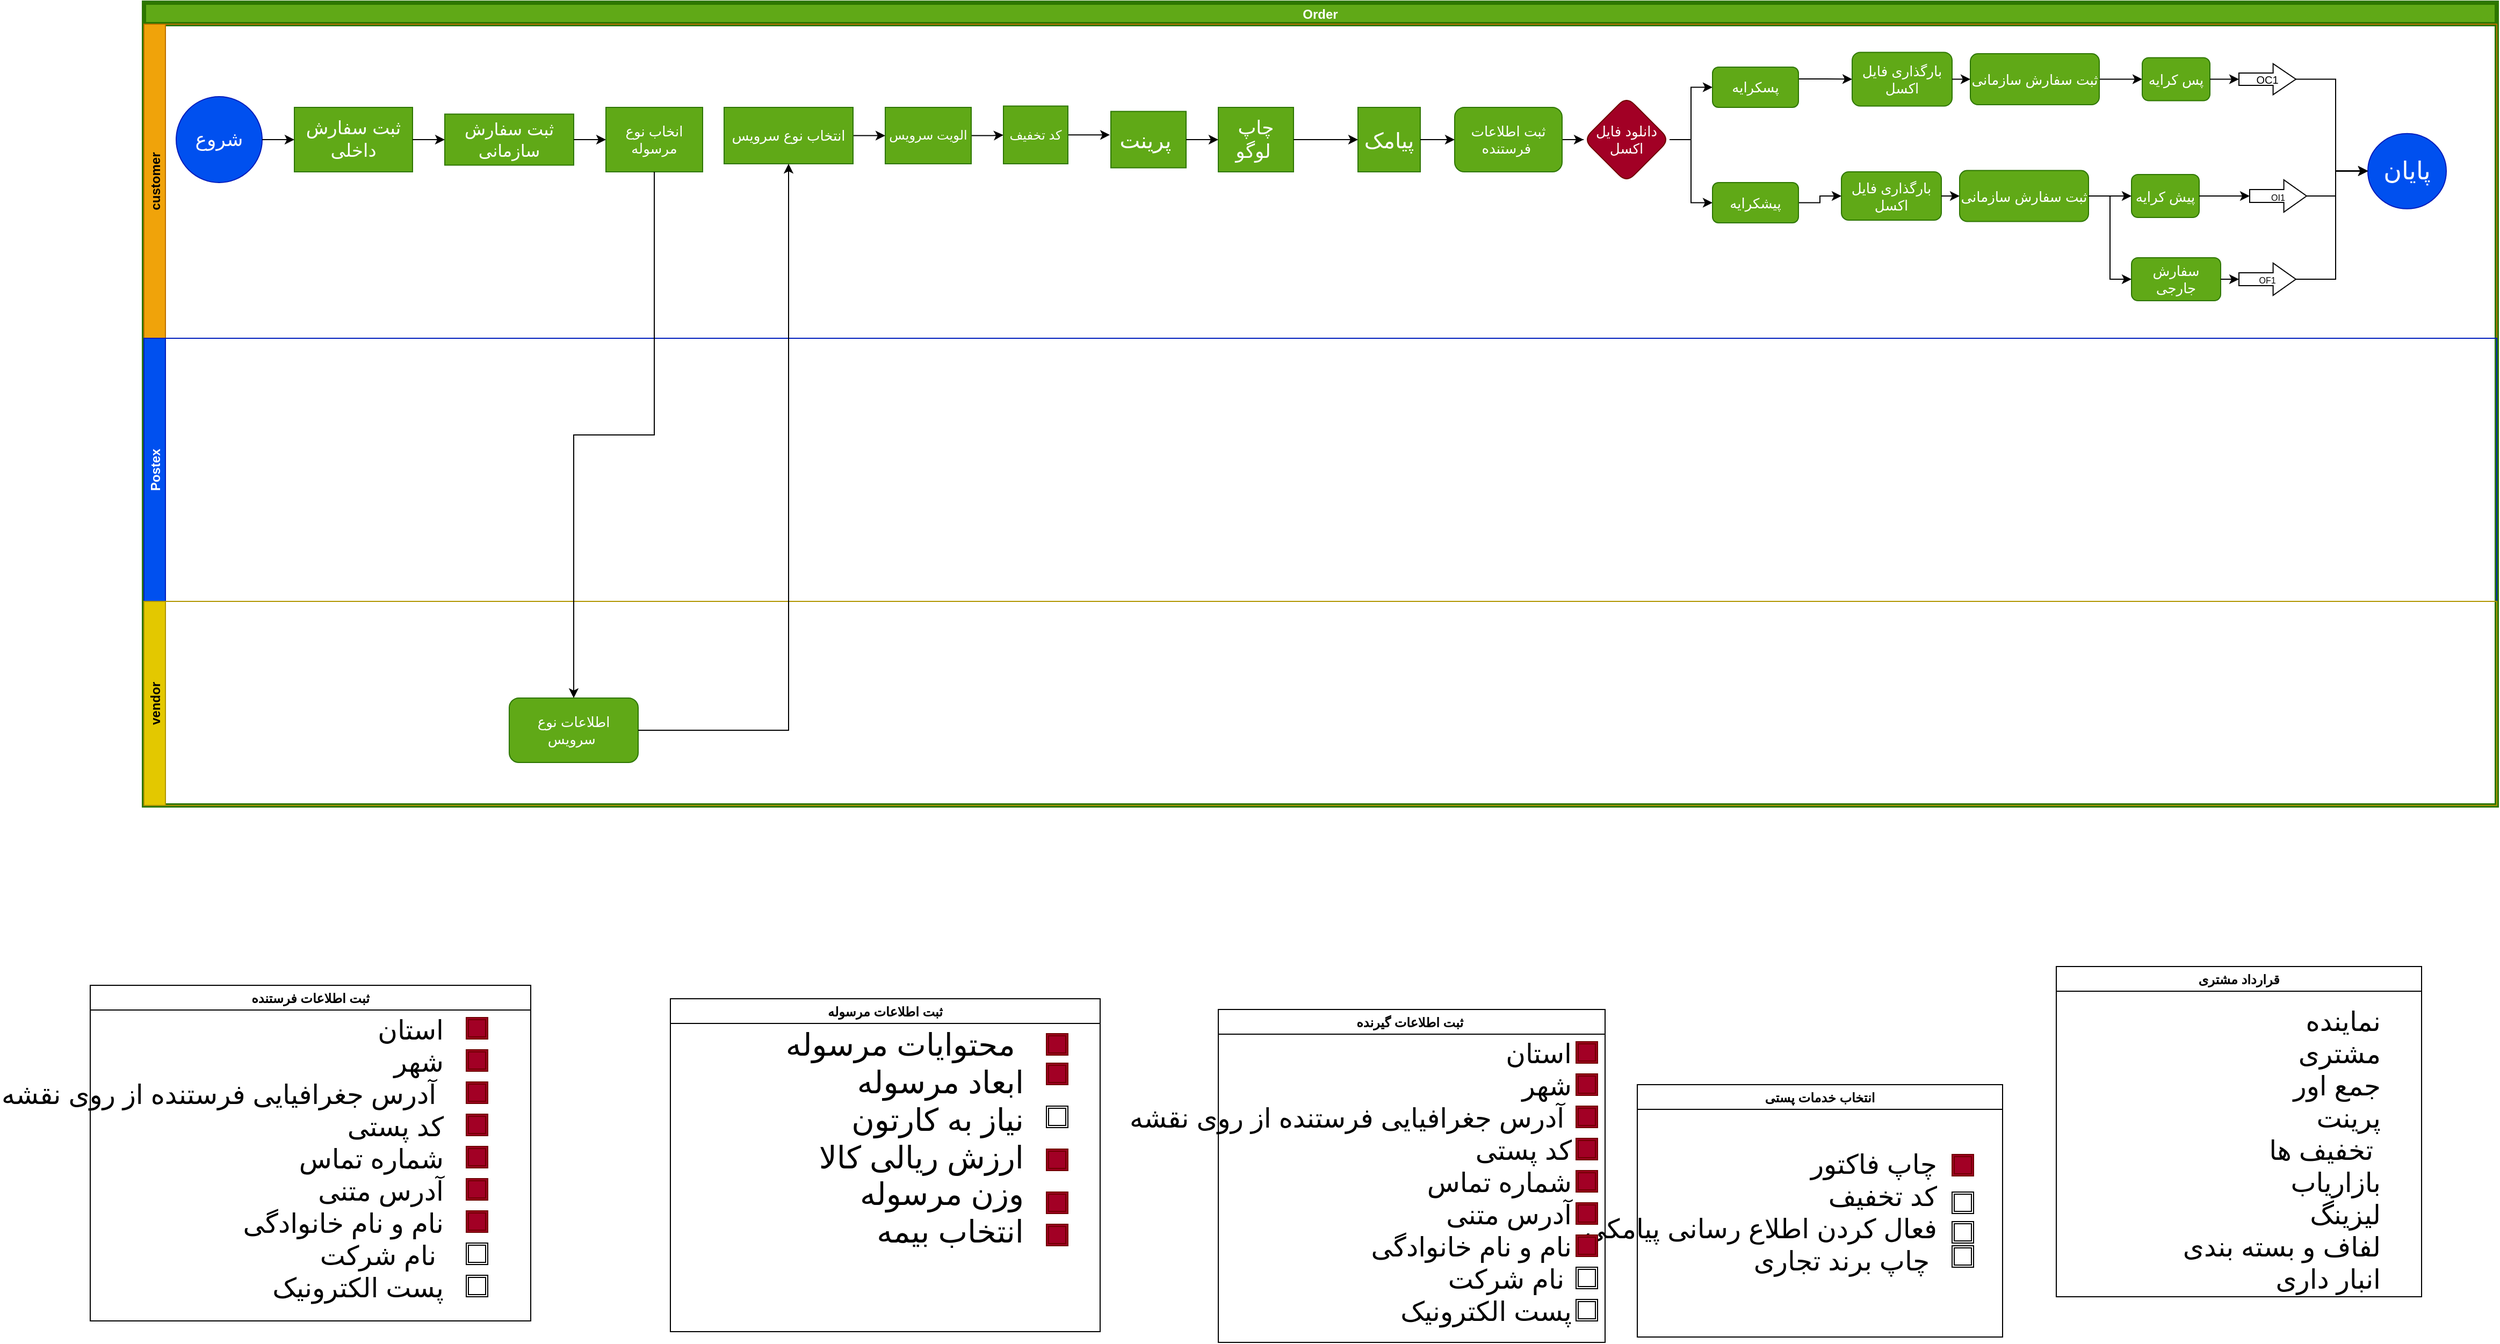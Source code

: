 <mxfile>
    <diagram id="q_1GzFXoEfmdgfm3SA6E" name="Page-1">
        <mxGraphModel dx="732" dy="567" grid="1" gridSize="10" guides="1" tooltips="1" connect="1" arrows="1" fold="1" page="1" pageScale="1" pageWidth="2336" pageHeight="1654" math="0" shadow="0">
            <root>
                <mxCell id="0"/>
                <mxCell id="1" parent="0"/>
                <mxCell id="2" value="Order" style="swimlane;childLayout=stackLayout;resizeParent=1;resizeParentMax=0;horizontal=1;startSize=20;horizontalStack=0;strokeColor=#2D7600;fillColor=#60a917;fontColor=#ffffff;strokeWidth=4;shadow=0;rounded=0;" parent="1" vertex="1">
                    <mxGeometry x="110" y="92.5" width="2190" height="747.5" as="geometry"/>
                </mxCell>
                <mxCell id="13" value="customer" style="swimlane;startSize=20;horizontal=0;fillColor=#f0a30a;fontColor=#000000;strokeColor=#BD7000;" parent="2" vertex="1">
                    <mxGeometry y="20" width="2190" height="292.5" as="geometry">
                        <mxRectangle x="20" width="1860" height="20" as="alternateBounds"/>
                    </mxGeometry>
                </mxCell>
                <mxCell id="18" style="edgeStyle=orthogonalEdgeStyle;rounded=0;orthogonalLoop=1;jettySize=auto;html=1;exitX=0.5;exitY=0;exitDx=0;exitDy=0;entryX=0.5;entryY=0;entryDx=0;entryDy=0;" parent="13" edge="1">
                    <mxGeometry relative="1" as="geometry">
                        <mxPoint x="1108" y="55" as="sourcePoint"/>
                    </mxGeometry>
                </mxCell>
                <mxCell id="111" value="&lt;font style=&quot;font-size: 18px&quot;&gt;چاپ لوگو&amp;nbsp;&lt;/font&gt;" style="whiteSpace=wrap;html=1;fontSize=13;fontColor=#ffffff;strokeColor=#2D7600;fillColor=#60a917;" parent="13" vertex="1">
                    <mxGeometry x="1000" y="77.5" width="70" height="60" as="geometry"/>
                </mxCell>
                <mxCell id="109" value="&lt;font style=&quot;font-size: 20px&quot;&gt;پرینت&amp;nbsp;&lt;/font&gt;" style="whiteSpace=wrap;html=1;fontSize=13;fontColor=#ffffff;strokeColor=#2D7600;fillColor=#60a917;" parent="13" vertex="1">
                    <mxGeometry x="900" y="81.25" width="70" height="52.5" as="geometry"/>
                </mxCell>
                <mxCell id="108" value="" style="edgeStyle=orthogonalEdgeStyle;rounded=0;orthogonalLoop=1;jettySize=auto;html=1;" parent="13" source="109" target="111" edge="1">
                    <mxGeometry relative="1" as="geometry"/>
                </mxCell>
                <mxCell id="238" value="" style="edgeStyle=orthogonalEdgeStyle;rounded=0;orthogonalLoop=1;jettySize=auto;html=1;" parent="13" source="222" target="237" edge="1">
                    <mxGeometry relative="1" as="geometry"/>
                </mxCell>
                <mxCell id="222" value="الویت سرویس" style="rounded=0;whiteSpace=wrap;html=1;fillColor=#60a917;strokeColor=#2D7600;fontColor=#ffffff;" parent="13" vertex="1">
                    <mxGeometry x="690" y="77.5" width="80" height="52.5" as="geometry"/>
                </mxCell>
                <mxCell id="223" value="انخاب نوع مرسوله" style="whiteSpace=wrap;html=1;fontSize=13;fontColor=#ffffff;strokeColor=#2D7600;fillColor=#60a917;" parent="13" vertex="1">
                    <mxGeometry x="430" y="77.5" width="90" height="60" as="geometry"/>
                </mxCell>
                <mxCell id="226" style="edgeStyle=orthogonalEdgeStyle;rounded=0;orthogonalLoop=1;jettySize=auto;html=1;exitX=1;exitY=0.5;exitDx=0;exitDy=0;" parent="13" source="115" target="222" edge="1">
                    <mxGeometry relative="1" as="geometry"/>
                </mxCell>
                <mxCell id="115" value="انتخاب نوع سرویس" style="whiteSpace=wrap;html=1;fontSize=13;fontColor=#ffffff;strokeColor=#2D7600;fillColor=#60a917;" parent="13" vertex="1">
                    <mxGeometry x="540" y="77.5" width="120" height="52.5" as="geometry"/>
                </mxCell>
                <mxCell id="102" value="&lt;font style=&quot;font-size: 18px&quot;&gt;شروع&lt;/font&gt;" style="ellipse;whiteSpace=wrap;html=1;aspect=fixed;fontSize=13;fillColor=#0050ef;strokeColor=#001DBC;fontColor=#ffffff;" parent="13" vertex="1">
                    <mxGeometry x="30" y="67.5" width="80" height="80" as="geometry"/>
                </mxCell>
                <mxCell id="104" value="&lt;font style=&quot;font-size: 17px&quot;&gt;ثبت سفارش داخلی&lt;/font&gt;" style="whiteSpace=wrap;html=1;fontSize=13;fontColor=#ffffff;strokeColor=#2D7600;fillColor=#60a917;" parent="13" vertex="1">
                    <mxGeometry x="140" y="77.5" width="110" height="60" as="geometry"/>
                </mxCell>
                <mxCell id="101" value="" style="edgeStyle=orthogonalEdgeStyle;rounded=0;orthogonalLoop=1;jettySize=auto;html=1;fontSize=13;" parent="13" source="102" target="104" edge="1">
                    <mxGeometry relative="1" as="geometry"/>
                </mxCell>
                <mxCell id="105" value="&lt;font style=&quot;font-size: 16px&quot;&gt;ثبت سفارش سازمانی&lt;/font&gt;" style="whiteSpace=wrap;html=1;fontSize=13;fontColor=#ffffff;strokeColor=#2D7600;fillColor=#60a917;" parent="13" vertex="1">
                    <mxGeometry x="280" y="83.75" width="120" height="47.5" as="geometry"/>
                </mxCell>
                <mxCell id="103" value="" style="edgeStyle=orthogonalEdgeStyle;rounded=0;orthogonalLoop=1;jettySize=auto;html=1;fontSize=13;" parent="13" source="104" target="105" edge="1">
                    <mxGeometry relative="1" as="geometry"/>
                </mxCell>
                <mxCell id="224" value="" style="edgeStyle=orthogonalEdgeStyle;rounded=0;orthogonalLoop=1;jettySize=auto;html=1;" parent="13" source="105" target="223" edge="1">
                    <mxGeometry relative="1" as="geometry"/>
                </mxCell>
                <mxCell id="113" value="&lt;font face=&quot;helvetica&quot;&gt;&lt;span style=&quot;font-size: 20px&quot;&gt;پیامک&lt;/span&gt;&lt;/font&gt;" style="whiteSpace=wrap;html=1;fontSize=13;fontColor=#ffffff;strokeColor=#2D7600;fillColor=#60a917;" parent="13" vertex="1">
                    <mxGeometry x="1130" y="77.5" width="58" height="60" as="geometry"/>
                </mxCell>
                <mxCell id="110" value="" style="edgeStyle=orthogonalEdgeStyle;rounded=0;orthogonalLoop=1;jettySize=auto;html=1;" parent="13" source="111" target="113" edge="1">
                    <mxGeometry relative="1" as="geometry"/>
                </mxCell>
                <mxCell id="228" value="" style="edgeStyle=orthogonalEdgeStyle;rounded=0;orthogonalLoop=1;jettySize=auto;html=1;" parent="13" source="107" target="227" edge="1">
                    <mxGeometry relative="1" as="geometry"/>
                </mxCell>
                <mxCell id="107" value="ثبت اطلاعات فرستنده&amp;nbsp;" style="whiteSpace=wrap;html=1;rounded=1;fontSize=13;fontColor=#ffffff;strokeColor=#2D7600;fillColor=#60a917;" parent="13" vertex="1">
                    <mxGeometry x="1220" y="77.5" width="100" height="60" as="geometry"/>
                </mxCell>
                <mxCell id="112" style="edgeStyle=orthogonalEdgeStyle;rounded=0;orthogonalLoop=1;jettySize=auto;html=1;exitX=1;exitY=0.5;exitDx=0;exitDy=0;entryX=0;entryY=0.5;entryDx=0;entryDy=0;" parent="13" source="113" target="107" edge="1">
                    <mxGeometry relative="1" as="geometry"/>
                </mxCell>
                <mxCell id="122" value="بارگذاری فایل اکسل" style="whiteSpace=wrap;html=1;rounded=1;fontSize=13;fontColor=#ffffff;strokeColor=#2D7600;fillColor=#60a917;" parent="13" vertex="1">
                    <mxGeometry x="1580" y="137.5" width="93" height="45" as="geometry"/>
                </mxCell>
                <mxCell id="128" value="ثبت سفارش سازمانی" style="whiteSpace=wrap;html=1;rounded=1;fontSize=13;fontColor=#ffffff;strokeColor=#2D7600;fillColor=#60a917;" parent="13" vertex="1">
                    <mxGeometry x="1690" y="136.25" width="120" height="47.5" as="geometry"/>
                </mxCell>
                <mxCell id="121" style="edgeStyle=orthogonalEdgeStyle;rounded=0;orthogonalLoop=1;jettySize=auto;html=1;exitX=1;exitY=0.5;exitDx=0;exitDy=0;entryX=0;entryY=0.5;entryDx=0;entryDy=0;" parent="13" source="122" target="128" edge="1">
                    <mxGeometry relative="1" as="geometry"/>
                </mxCell>
                <mxCell id="230" value="" style="edgeStyle=orthogonalEdgeStyle;rounded=0;orthogonalLoop=1;jettySize=auto;html=1;" parent="13" source="227" target="229" edge="1">
                    <mxGeometry relative="1" as="geometry"/>
                </mxCell>
                <mxCell id="232" style="edgeStyle=orthogonalEdgeStyle;rounded=0;orthogonalLoop=1;jettySize=auto;html=1;exitX=1;exitY=0.5;exitDx=0;exitDy=0;entryX=0;entryY=0.5;entryDx=0;entryDy=0;" parent="13" source="227" target="231" edge="1">
                    <mxGeometry relative="1" as="geometry"/>
                </mxCell>
                <mxCell id="227" value="دانلود فایل اکسل" style="rhombus;whiteSpace=wrap;html=1;rounded=1;fontSize=13;fontColor=#ffffff;strokeColor=#6F0000;fillColor=#a20025;" parent="13" vertex="1">
                    <mxGeometry x="1340" y="67.5" width="80" height="80" as="geometry"/>
                </mxCell>
                <mxCell id="243" style="edgeStyle=orthogonalEdgeStyle;rounded=0;orthogonalLoop=1;jettySize=auto;html=1;exitX=1;exitY=0.5;exitDx=0;exitDy=0;entryX=0;entryY=0.5;entryDx=0;entryDy=0;" parent="13" source="229" target="240" edge="1">
                    <mxGeometry relative="1" as="geometry">
                        <Array as="points">
                            <mxPoint x="1540" y="51"/>
                            <mxPoint x="1565" y="51"/>
                        </Array>
                    </mxGeometry>
                </mxCell>
                <mxCell id="229" value="پسکرایه" style="whiteSpace=wrap;html=1;rounded=1;fontSize=13;fontColor=#ffffff;strokeColor=#2D7600;fillColor=#60a917;" parent="13" vertex="1">
                    <mxGeometry x="1460" y="40" width="80" height="37.5" as="geometry"/>
                </mxCell>
                <mxCell id="247" style="edgeStyle=orthogonalEdgeStyle;rounded=0;orthogonalLoop=1;jettySize=auto;html=1;exitX=1;exitY=0.5;exitDx=0;exitDy=0;entryX=0;entryY=0.5;entryDx=0;entryDy=0;" parent="13" source="231" target="122" edge="1">
                    <mxGeometry relative="1" as="geometry"/>
                </mxCell>
                <mxCell id="231" value="پیشکرایه" style="whiteSpace=wrap;html=1;rounded=1;fontSize=13;fontColor=#ffffff;strokeColor=#2D7600;fillColor=#60a917;" parent="13" vertex="1">
                    <mxGeometry x="1460" y="147.5" width="80" height="37.5" as="geometry"/>
                </mxCell>
                <mxCell id="239" style="edgeStyle=orthogonalEdgeStyle;rounded=0;orthogonalLoop=1;jettySize=auto;html=1;exitX=1;exitY=0.5;exitDx=0;exitDy=0;entryX=-0.013;entryY=0.425;entryDx=0;entryDy=0;entryPerimeter=0;" parent="13" source="237" target="109" edge="1">
                    <mxGeometry relative="1" as="geometry"/>
                </mxCell>
                <mxCell id="237" value="کد تخفیف" style="whiteSpace=wrap;html=1;rounded=0;fontColor=#ffffff;strokeColor=#2D7600;fillColor=#60a917;" parent="13" vertex="1">
                    <mxGeometry x="800" y="76.25" width="60" height="53.75" as="geometry"/>
                </mxCell>
                <mxCell id="240" value="بارگذاری فایل اکسل" style="whiteSpace=wrap;html=1;rounded=1;fontSize=13;fontColor=#ffffff;strokeColor=#2D7600;fillColor=#60a917;" parent="13" vertex="1">
                    <mxGeometry x="1590" y="26.25" width="93" height="50" as="geometry"/>
                </mxCell>
                <mxCell id="244" style="edgeStyle=orthogonalEdgeStyle;rounded=0;orthogonalLoop=1;jettySize=auto;html=1;exitX=1;exitY=0.5;exitDx=0;exitDy=0;entryX=0;entryY=0.5;entryDx=0;entryDy=0;" parent="13" source="241" target="130" edge="1">
                    <mxGeometry relative="1" as="geometry"/>
                </mxCell>
                <mxCell id="241" value="ثبت سفارش سازمانی" style="whiteSpace=wrap;html=1;rounded=1;fontSize=13;fontColor=#ffffff;strokeColor=#2D7600;fillColor=#60a917;" parent="13" vertex="1">
                    <mxGeometry x="1700" y="27.5" width="120" height="47.5" as="geometry"/>
                </mxCell>
                <mxCell id="242" style="edgeStyle=orthogonalEdgeStyle;rounded=0;orthogonalLoop=1;jettySize=auto;html=1;exitX=1;exitY=0.5;exitDx=0;exitDy=0;entryX=0;entryY=0.5;entryDx=0;entryDy=0;" parent="13" source="240" target="241" edge="1">
                    <mxGeometry relative="1" as="geometry"/>
                </mxCell>
                <mxCell id="130" value="پس کرایه" style="whiteSpace=wrap;html=1;rounded=1;fontSize=13;fontColor=#ffffff;strokeColor=#2D7600;fillColor=#60a917;" parent="13" vertex="1">
                    <mxGeometry x="1860" y="31.25" width="63" height="40" as="geometry"/>
                </mxCell>
                <mxCell id="132" value="&lt;font size=&quot;1&quot;&gt;OC1&lt;/font&gt;" style="shape=singleArrow;whiteSpace=wrap;html=1;arrowWidth=0.4;arrowSize=0.4;rounded=0;" parent="13" vertex="1">
                    <mxGeometry x="1950" y="36.87" width="53" height="28.75" as="geometry"/>
                </mxCell>
                <mxCell id="129" style="edgeStyle=orthogonalEdgeStyle;rounded=0;orthogonalLoop=1;jettySize=auto;html=1;exitX=1;exitY=0.5;exitDx=0;exitDy=0;entryX=0;entryY=0.5;entryDx=0;entryDy=0;entryPerimeter=0;" parent="13" source="130" target="132" edge="1">
                    <mxGeometry relative="1" as="geometry"/>
                </mxCell>
                <mxCell id="136" value="پیش کرایه" style="whiteSpace=wrap;html=1;rounded=1;fontSize=13;fontColor=#ffffff;strokeColor=#2D7600;fillColor=#60a917;" parent="13" vertex="1">
                    <mxGeometry x="1850" y="140" width="63" height="40" as="geometry"/>
                </mxCell>
                <mxCell id="126" style="edgeStyle=orthogonalEdgeStyle;rounded=0;orthogonalLoop=1;jettySize=auto;html=1;exitX=1;exitY=0.5;exitDx=0;exitDy=0;entryX=0;entryY=0.5;entryDx=0;entryDy=0;" parent="13" source="128" target="136" edge="1">
                    <mxGeometry relative="1" as="geometry"/>
                </mxCell>
                <mxCell id="138" value="سفارش جارجی" style="whiteSpace=wrap;html=1;rounded=1;fontSize=13;fontColor=#ffffff;strokeColor=#2D7600;fillColor=#60a917;" parent="13" vertex="1">
                    <mxGeometry x="1850" y="217.5" width="83" height="40" as="geometry"/>
                </mxCell>
                <mxCell id="127" style="edgeStyle=orthogonalEdgeStyle;rounded=0;orthogonalLoop=1;jettySize=auto;html=1;exitX=1;exitY=0.5;exitDx=0;exitDy=0;entryX=0;entryY=0.5;entryDx=0;entryDy=0;" parent="13" source="128" target="138" edge="1">
                    <mxGeometry relative="1" as="geometry"/>
                </mxCell>
                <mxCell id="134" value="&lt;font style=&quot;font-size: 8px&quot;&gt;OI1&lt;/font&gt;" style="shape=singleArrow;whiteSpace=wrap;html=1;arrowWidth=0.4;arrowSize=0.4;rounded=0;" parent="13" vertex="1">
                    <mxGeometry x="1960" y="145" width="53" height="30" as="geometry"/>
                </mxCell>
                <mxCell id="135" style="edgeStyle=orthogonalEdgeStyle;rounded=0;orthogonalLoop=1;jettySize=auto;html=1;exitX=1;exitY=0.5;exitDx=0;exitDy=0;entryX=0;entryY=0.5;entryDx=0;entryDy=0;entryPerimeter=0;" parent="13" source="136" target="134" edge="1">
                    <mxGeometry relative="1" as="geometry"/>
                </mxCell>
                <mxCell id="140" value="&lt;span style=&quot;font-size: 8px&quot;&gt;OF1&lt;/span&gt;" style="shape=singleArrow;whiteSpace=wrap;html=1;arrowWidth=0.4;arrowSize=0.4;rounded=0;" parent="13" vertex="1">
                    <mxGeometry x="1950" y="222.5" width="53" height="30" as="geometry"/>
                </mxCell>
                <mxCell id="137" style="edgeStyle=orthogonalEdgeStyle;rounded=0;orthogonalLoop=1;jettySize=auto;html=1;exitX=1;exitY=0.5;exitDx=0;exitDy=0;entryX=0;entryY=0.5;entryDx=0;entryDy=0;entryPerimeter=0;" parent="13" source="138" target="140" edge="1">
                    <mxGeometry relative="1" as="geometry"/>
                </mxCell>
                <mxCell id="40" value="Postex" style="swimlane;startSize=20;horizontal=0;fillColor=#0050ef;fontColor=#ffffff;strokeColor=#001DBC;" parent="2" vertex="1">
                    <mxGeometry y="312.5" width="2190" height="245" as="geometry"/>
                </mxCell>
                <mxCell id="53" value="vendor" style="swimlane;startSize=20;horizontal=0;fillColor=#e3c800;fontColor=#000000;strokeColor=#B09500;" parent="2" vertex="1">
                    <mxGeometry y="557.5" width="2190" height="190" as="geometry"/>
                </mxCell>
                <mxCell id="143" value="اطلاعات نوع سرویس&amp;nbsp;" style="rounded=1;whiteSpace=wrap;html=1;fontSize=13;fillColor=#60a917;strokeColor=#2D7600;fontColor=#ffffff;" parent="53" vertex="1">
                    <mxGeometry x="340" y="90" width="120" height="60" as="geometry"/>
                </mxCell>
                <mxCell id="144" style="edgeStyle=orthogonalEdgeStyle;rounded=0;orthogonalLoop=1;jettySize=auto;html=1;exitX=1;exitY=0.5;exitDx=0;exitDy=0;" parent="2" source="143" target="115" edge="1">
                    <mxGeometry relative="1" as="geometry"/>
                </mxCell>
                <mxCell id="225" style="edgeStyle=orthogonalEdgeStyle;rounded=0;orthogonalLoop=1;jettySize=auto;html=1;entryX=0.5;entryY=0;entryDx=0;entryDy=0;" parent="2" source="223" target="143" edge="1">
                    <mxGeometry relative="1" as="geometry"/>
                </mxCell>
                <mxCell id="78" value="انتخاب خدمات پستی" style="swimlane;startSize=23;fontColor=#000000;" parent="1" vertex="1">
                    <mxGeometry x="1500" y="1100" width="340" height="235" as="geometry"/>
                </mxCell>
                <mxCell id="79" value="&lt;div style=&quot;font-size: 25px&quot;&gt;&lt;font style=&quot;font-size: 25px&quot; color=&quot;#000000&quot;&gt;چاپ فاکتور&lt;/font&gt;&lt;/div&gt;&lt;div style=&quot;font-size: 25px&quot;&gt;&lt;span&gt;&lt;font style=&quot;font-size: 25px&quot; color=&quot;#000000&quot;&gt;کد تخفیف&lt;/font&gt;&lt;/span&gt;&lt;/div&gt;&lt;div style=&quot;font-size: 25px&quot;&gt;&lt;span&gt;&lt;font style=&quot;font-size: 25px&quot; color=&quot;#000000&quot;&gt;فعال کردن اطلاع رسانی پیامکی&lt;/font&gt;&lt;/span&gt;&lt;/div&gt;&lt;div style=&quot;font-size: 25px&quot;&gt;&lt;font style=&quot;font-size: 25px&quot; color=&quot;#000000&quot;&gt;چاپ برند تجاری&amp;nbsp;&lt;/font&gt;&lt;/div&gt;" style="text;html=1;align=right;verticalAlign=middle;resizable=0;points=[];autosize=1;strokeColor=none;fontColor=#FFFFFF;" parent="78" vertex="1">
                    <mxGeometry y="87.5" width="280" height="60" as="geometry"/>
                </mxCell>
                <mxCell id="275" value="" style="shape=ext;double=1;whiteSpace=wrap;html=1;aspect=fixed;fillColor=#a20025;strokeColor=#6F0000;fontColor=#ffffff;" parent="78" vertex="1">
                    <mxGeometry x="293" y="65" width="20" height="20" as="geometry"/>
                </mxCell>
                <mxCell id="277" value="" style="shape=ext;double=1;whiteSpace=wrap;html=1;aspect=fixed;" parent="78" vertex="1">
                    <mxGeometry x="293" y="100" width="20" height="20" as="geometry"/>
                </mxCell>
                <mxCell id="287" value="" style="shape=ext;double=1;whiteSpace=wrap;html=1;aspect=fixed;" parent="78" vertex="1">
                    <mxGeometry x="293" y="150" width="20" height="20" as="geometry"/>
                </mxCell>
                <mxCell id="286" value="" style="shape=ext;double=1;whiteSpace=wrap;html=1;aspect=fixed;" parent="78" vertex="1">
                    <mxGeometry x="293" y="127.5" width="20" height="20" as="geometry"/>
                </mxCell>
                <mxCell id="80" value="ثبت اطلاعات مرسوله" style="swimlane;fontColor=#000000;" parent="1" vertex="1">
                    <mxGeometry x="600" y="1020" width="400" height="310" as="geometry"/>
                </mxCell>
                <mxCell id="81" value="&lt;font style=&quot;font-size: 29px&quot;&gt;&lt;font color=&quot;#000000&quot; style=&quot;font-size: 29px&quot;&gt;محتوایات مرسوله&amp;nbsp;&lt;br&gt;&lt;/font&gt;&lt;font color=&quot;#000000&quot; style=&quot;font-size: 29px&quot;&gt;ابعاد مرسوله&lt;br&gt;&lt;/font&gt;&lt;span style=&quot;color: rgb(0 , 0 , 0)&quot;&gt;نیاز به کارتون&lt;/span&gt;&lt;font color=&quot;#000000&quot; style=&quot;font-size: 29px&quot;&gt;&lt;br&gt;ارزش ریالی کالا&lt;/font&gt;&lt;font color=&quot;#000000&quot; style=&quot;font-size: 29px&quot;&gt;&lt;br&gt;وزن مرسوله&lt;br&gt;انتخاب بیمه&lt;/font&gt;&lt;br&gt;&lt;/font&gt;" style="text;html=1;align=right;verticalAlign=middle;resizable=0;points=[];autosize=1;strokeColor=none;fontColor=#FFFFFF;" parent="80" vertex="1">
                    <mxGeometry x="140" y="70" width="190" height="120" as="geometry"/>
                </mxCell>
                <mxCell id="82" value="" style="shape=ext;double=1;whiteSpace=wrap;html=1;aspect=fixed;fillColor=#a20025;strokeColor=#6F0000;fontColor=#ffffff;" parent="80" vertex="1">
                    <mxGeometry x="350" y="32.5" width="20" height="20" as="geometry"/>
                </mxCell>
                <mxCell id="83" value="" style="shape=ext;double=1;whiteSpace=wrap;html=1;aspect=fixed;fillColor=#a20025;strokeColor=#6F0000;fontColor=#ffffff;" parent="80" vertex="1">
                    <mxGeometry x="350" y="60" width="20" height="20" as="geometry"/>
                </mxCell>
                <mxCell id="84" value="" style="shape=ext;double=1;whiteSpace=wrap;html=1;aspect=fixed;fillColor=#a20025;strokeColor=#6F0000;fontColor=#ffffff;" parent="80" vertex="1">
                    <mxGeometry x="350" y="210" width="20" height="20" as="geometry"/>
                </mxCell>
                <mxCell id="85" value="" style="shape=ext;double=1;whiteSpace=wrap;html=1;aspect=fixed;fillColor=#a20025;strokeColor=#6F0000;fontColor=#ffffff;" parent="80" vertex="1">
                    <mxGeometry x="350" y="180" width="20" height="20" as="geometry"/>
                </mxCell>
                <mxCell id="86" value="" style="shape=ext;double=1;whiteSpace=wrap;html=1;aspect=fixed;fillColor=#a20025;strokeColor=#6F0000;fontColor=#ffffff;" parent="80" vertex="1">
                    <mxGeometry x="350" y="140" width="20" height="20" as="geometry"/>
                </mxCell>
                <mxCell id="87" value="" style="shape=ext;double=1;whiteSpace=wrap;html=1;aspect=fixed;" parent="80" vertex="1">
                    <mxGeometry x="350" y="100" width="20" height="20" as="geometry"/>
                </mxCell>
                <mxCell id="88" value="ثبت اطلاعات گیرنده " style="swimlane;fontColor=#000000;" parent="1" vertex="1">
                    <mxGeometry x="1110" y="1030" width="360" height="310" as="geometry"/>
                </mxCell>
                <mxCell id="89" value="&lt;span style=&quot;font-size: 25px&quot;&gt;&lt;font color=&quot;#000000&quot;&gt;استان&lt;br&gt;شهر&lt;br&gt;&lt;/font&gt;&lt;/span&gt;&lt;span style=&quot;color: rgb(0 , 0 , 0) ; font-size: 25px&quot;&gt;آدرس جغرافیایی فرستنده از روی نقشه&lt;/span&gt;&lt;span style=&quot;font-size: 25px&quot;&gt;&lt;font color=&quot;#000000&quot;&gt;&amp;nbsp;&lt;br&gt;کد پستی&lt;br&gt;&amp;nbsp;شماره تماس&lt;br&gt;آدرس متنی&lt;br&gt;نام و نام خانوادگی&lt;br&gt;&lt;/font&gt;&lt;/span&gt;&lt;span style=&quot;font-size: 25px&quot;&gt;&lt;font color=&quot;#000000&quot;&gt;نام شرکت&amp;nbsp;&lt;br&gt;پست الکترونیک&lt;/font&gt;&lt;/span&gt;" style="text;html=1;align=right;verticalAlign=middle;resizable=0;points=[];autosize=1;strokeColor=none;fontColor=#FFFFFF;" parent="88" vertex="1">
                    <mxGeometry y="80" width="330" height="160" as="geometry"/>
                </mxCell>
                <mxCell id="90" value="" style="shape=ext;double=1;whiteSpace=wrap;html=1;aspect=fixed;fillColor=#a20025;strokeColor=#6F0000;fontColor=#ffffff;" parent="88" vertex="1">
                    <mxGeometry x="333" y="30" width="20" height="20" as="geometry"/>
                </mxCell>
                <mxCell id="91" value="" style="shape=ext;double=1;whiteSpace=wrap;html=1;aspect=fixed;fillColor=#a20025;strokeColor=#6F0000;fontColor=#ffffff;" parent="88" vertex="1">
                    <mxGeometry x="333" y="60" width="20" height="20" as="geometry"/>
                </mxCell>
                <mxCell id="92" value="" style="shape=ext;double=1;whiteSpace=wrap;html=1;aspect=fixed;fillColor=#a20025;strokeColor=#6F0000;fontColor=#ffffff;" parent="88" vertex="1">
                    <mxGeometry x="333" y="120" width="20" height="20" as="geometry"/>
                </mxCell>
                <mxCell id="93" value="" style="shape=ext;double=1;whiteSpace=wrap;html=1;aspect=fixed;fillColor=#a20025;strokeColor=#6F0000;fontColor=#ffffff;" parent="88" vertex="1">
                    <mxGeometry x="333" y="150" width="20" height="20" as="geometry"/>
                </mxCell>
                <mxCell id="94" value="" style="shape=ext;double=1;whiteSpace=wrap;html=1;aspect=fixed;fillColor=#a20025;strokeColor=#6F0000;fontColor=#ffffff;" parent="88" vertex="1">
                    <mxGeometry x="333" y="180" width="20" height="20" as="geometry"/>
                </mxCell>
                <mxCell id="95" value="" style="shape=ext;double=1;whiteSpace=wrap;html=1;aspect=fixed;fillColor=#a20025;strokeColor=#6F0000;fontColor=#ffffff;" parent="88" vertex="1">
                    <mxGeometry x="333" y="210" width="20" height="20" as="geometry"/>
                </mxCell>
                <mxCell id="96" value="" style="shape=ext;double=1;whiteSpace=wrap;html=1;aspect=fixed;" parent="88" vertex="1">
                    <mxGeometry x="333" y="240" width="20" height="20" as="geometry"/>
                </mxCell>
                <mxCell id="97" value="" style="shape=ext;double=1;whiteSpace=wrap;html=1;aspect=fixed;" parent="88" vertex="1">
                    <mxGeometry x="333" y="270" width="20" height="20" as="geometry"/>
                </mxCell>
                <mxCell id="98" value="" style="shape=ext;double=1;whiteSpace=wrap;html=1;aspect=fixed;fillColor=#a20025;strokeColor=#6F0000;fontColor=#ffffff;" parent="88" vertex="1">
                    <mxGeometry x="333" y="90" width="20" height="20" as="geometry"/>
                </mxCell>
                <mxCell id="99" value="قرارداد مشتری" style="swimlane;fontColor=#000000;" parent="1" vertex="1">
                    <mxGeometry x="1890" y="990" width="340" height="307.5" as="geometry">
                        <mxRectangle x="130" y="1140" width="90" height="23" as="alternateBounds"/>
                    </mxGeometry>
                </mxCell>
                <mxCell id="100" value="&lt;font color=&quot;#000000&quot;&gt;&lt;span style=&quot;font-size: 25px&quot;&gt;نماینده&lt;br&gt;مشتری&lt;br&gt;جمع اور&lt;br&gt;پرینت&lt;br&gt;تخفیف ها&amp;nbsp;&lt;br&gt;بازاریاب&lt;br&gt;لیزینگ&lt;br&gt;لفاف و بسته بندی&lt;br&gt;انبار داری&lt;br&gt;&lt;br&gt;&lt;/span&gt;&lt;/font&gt;" style="text;html=1;align=right;verticalAlign=middle;resizable=0;points=[];autosize=1;strokeColor=none;fontColor=#FFFFFF;" parent="99" vertex="1">
                    <mxGeometry x="143" y="95" width="160" height="180" as="geometry"/>
                </mxCell>
                <mxCell id="141" value="&lt;font style=&quot;font-size: 23px&quot;&gt;پایان&lt;/font&gt;" style="ellipse;whiteSpace=wrap;html=1;fillColor=#0050ef;strokeColor=#001DBC;fontColor=#ffffff;" parent="1" vertex="1">
                    <mxGeometry x="2180" y="214.38" width="73" height="70" as="geometry"/>
                </mxCell>
                <mxCell id="248" style="edgeStyle=orthogonalEdgeStyle;rounded=0;orthogonalLoop=1;jettySize=auto;html=1;exitX=1;exitY=0.5;exitDx=0;exitDy=0;exitPerimeter=0;entryX=0;entryY=0.5;entryDx=0;entryDy=0;" parent="1" source="132" target="141" edge="1">
                    <mxGeometry relative="1" as="geometry">
                        <Array as="points">
                            <mxPoint x="2150" y="164"/>
                            <mxPoint x="2150" y="249"/>
                        </Array>
                    </mxGeometry>
                </mxCell>
                <mxCell id="249" style="edgeStyle=orthogonalEdgeStyle;rounded=0;orthogonalLoop=1;jettySize=auto;html=1;exitX=1;exitY=0.5;exitDx=0;exitDy=0;exitPerimeter=0;" parent="1" source="134" target="141" edge="1">
                    <mxGeometry relative="1" as="geometry">
                        <Array as="points">
                            <mxPoint x="2150" y="273"/>
                            <mxPoint x="2150" y="249"/>
                        </Array>
                    </mxGeometry>
                </mxCell>
                <mxCell id="250" style="edgeStyle=orthogonalEdgeStyle;rounded=0;orthogonalLoop=1;jettySize=auto;html=1;exitX=1;exitY=0.5;exitDx=0;exitDy=0;exitPerimeter=0;entryX=0;entryY=0.5;entryDx=0;entryDy=0;" parent="1" source="140" target="141" edge="1">
                    <mxGeometry relative="1" as="geometry">
                        <Array as="points">
                            <mxPoint x="2150" y="350"/>
                            <mxPoint x="2150" y="249"/>
                        </Array>
                    </mxGeometry>
                </mxCell>
                <mxCell id="264" value="ثبت اطلاعات فرستنده" style="swimlane;fontColor=#000000;" parent="1" vertex="1">
                    <mxGeometry x="60" y="1007.5" width="410" height="312.5" as="geometry">
                        <mxRectangle x="130" y="1140" width="90" height="23" as="alternateBounds"/>
                    </mxGeometry>
                </mxCell>
                <mxCell id="265" value="&lt;span style=&quot;font-size: 25px&quot;&gt;&lt;font color=&quot;#000000&quot;&gt;استان&lt;br&gt;شهر&lt;br&gt;&lt;/font&gt;&lt;/span&gt;&lt;span style=&quot;color: rgb(0 , 0 , 0) ; font-size: 25px&quot;&gt;آدرس جغرافیایی فرستنده از روی نقشه&lt;/span&gt;&lt;span style=&quot;font-size: 25px&quot;&gt;&lt;font color=&quot;#000000&quot;&gt;&amp;nbsp;&lt;br&gt;کد پستی&lt;br&gt;&amp;nbsp;شماره تماس&lt;br&gt;آدرس متنی&lt;br&gt;نام و نام خانوادگی&lt;br&gt;نام شرکت&amp;nbsp;&lt;br&gt;&lt;/font&gt;&lt;/span&gt;&lt;span style=&quot;font-size: 25px&quot;&gt;&lt;font color=&quot;#000000&quot;&gt;پست الکترونیک&lt;/font&gt;&lt;/span&gt;" style="text;html=1;align=right;verticalAlign=middle;resizable=0;points=[];autosize=1;strokeColor=none;fontColor=#FFFFFF;" parent="264" vertex="1">
                    <mxGeometry y="80" width="330" height="160" as="geometry"/>
                </mxCell>
                <mxCell id="266" value="" style="shape=ext;double=1;whiteSpace=wrap;html=1;aspect=fixed;fillColor=#a20025;strokeColor=#6F0000;fontColor=#ffffff;" parent="264" vertex="1">
                    <mxGeometry x="350" y="30" width="20" height="20" as="geometry"/>
                </mxCell>
                <mxCell id="267" value="" style="shape=ext;double=1;whiteSpace=wrap;html=1;aspect=fixed;fillColor=#a20025;strokeColor=#6F0000;fontColor=#ffffff;" parent="264" vertex="1">
                    <mxGeometry x="350" y="60" width="20" height="20" as="geometry"/>
                </mxCell>
                <mxCell id="268" value="" style="shape=ext;double=1;whiteSpace=wrap;html=1;aspect=fixed;fillColor=#a20025;strokeColor=#6F0000;fontColor=#ffffff;" parent="264" vertex="1">
                    <mxGeometry x="350" y="120" width="20" height="20" as="geometry"/>
                </mxCell>
                <mxCell id="269" value="" style="shape=ext;double=1;whiteSpace=wrap;html=1;aspect=fixed;fillColor=#a20025;strokeColor=#6F0000;fontColor=#ffffff;" parent="264" vertex="1">
                    <mxGeometry x="350" y="150" width="20" height="20" as="geometry"/>
                </mxCell>
                <mxCell id="270" value="" style="shape=ext;double=1;whiteSpace=wrap;html=1;aspect=fixed;fillColor=#a20025;strokeColor=#6F0000;fontColor=#ffffff;" parent="264" vertex="1">
                    <mxGeometry x="350" y="180" width="20" height="20" as="geometry"/>
                </mxCell>
                <mxCell id="271" value="" style="shape=ext;double=1;whiteSpace=wrap;html=1;aspect=fixed;fillColor=#a20025;strokeColor=#6F0000;fontColor=#ffffff;" parent="264" vertex="1">
                    <mxGeometry x="350" y="210" width="20" height="20" as="geometry"/>
                </mxCell>
                <mxCell id="272" value="" style="shape=ext;double=1;whiteSpace=wrap;html=1;aspect=fixed;" parent="264" vertex="1">
                    <mxGeometry x="350" y="240" width="20" height="20" as="geometry"/>
                </mxCell>
                <mxCell id="273" value="" style="shape=ext;double=1;whiteSpace=wrap;html=1;aspect=fixed;" parent="264" vertex="1">
                    <mxGeometry x="350" y="270" width="20" height="20" as="geometry"/>
                </mxCell>
                <mxCell id="145" value="" style="shape=ext;double=1;whiteSpace=wrap;html=1;aspect=fixed;fillColor=#a20025;strokeColor=#6F0000;fontColor=#ffffff;" parent="264" vertex="1">
                    <mxGeometry x="350" y="90" width="20" height="20" as="geometry"/>
                </mxCell>
            </root>
        </mxGraphModel>
    </diagram>
</mxfile>